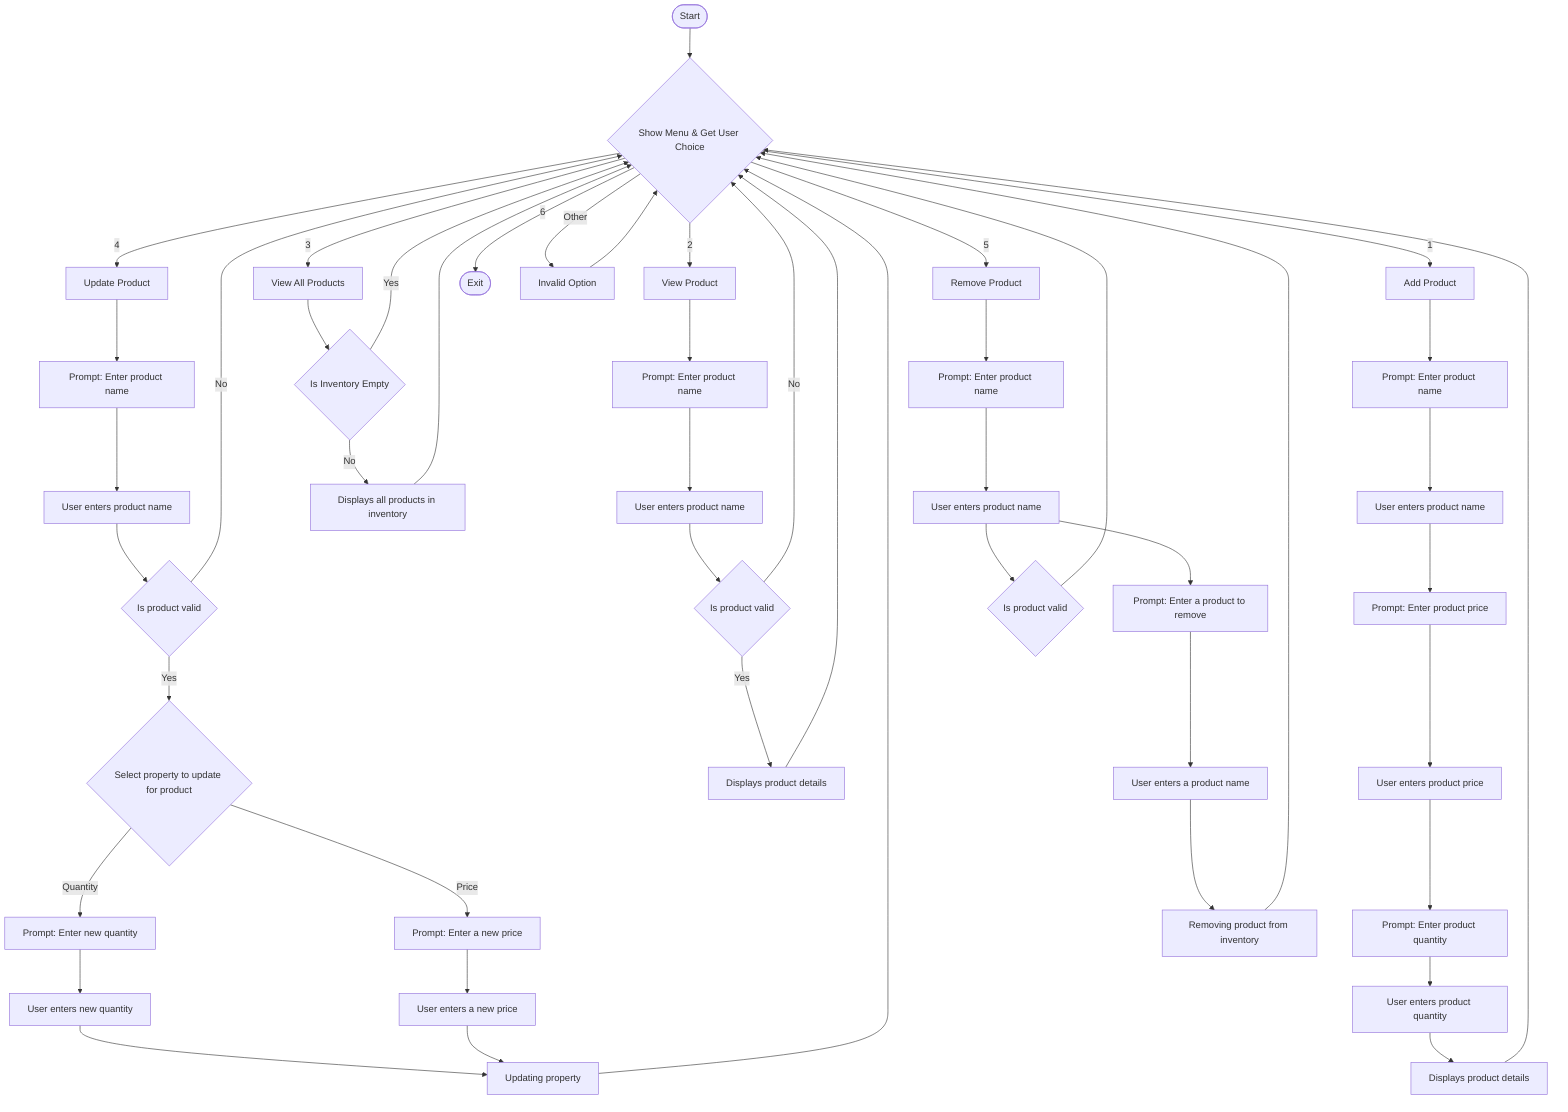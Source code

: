 flowchart TD
    Start([Start])
    Menu{Show Menu & Get User Choice}
    Add[Add Product]
    GetProductName[Prompt: Enter product name]
    SetProductName[User enters product name]
    GetProductPrice[Prompt: Enter product price]
    SetProductPrice[User enters product price]
    GetProductQty[Prompt: Enter product quantity]
    SetProductQty[User enters product quantity]
    DisplayAddProduct[Displays product details] 
    
    ViewOne[View Product]
    DisplayViewProduct[Displays product details]    
    GetProductViewOneName[Prompt: Enter product name]
    SetProductViewOneName[User enters product name]
    InvalidProduct{Is product valid}
    
    ViewAll[View All Products]
    InventoryEmpty{Is Inventory Empty}
    DisplayProducts[Displays all products in inventory]
    
    Update[Update Product]
    GetProductUpdateName[Prompt: Enter product name]
    SetProductUpdateName[User enters product name]
    UpdateProperty{Select property to update for product}
    GetUpdateQty[Prompt: Enter new quantity]
    SetUpdateQty[User enters new quantity]
    GetUpdatePrice[Prompt: Enter a new price]
    SetUpdatePrice[User enters a new price]
    InvalidProductUpdate{Is product valid}
    PostUpdatedProperty[Updating property]

    
    Remove[Remove Product]
    GetProductRemovalName[Prompt: Enter product name]
    SetProductRemovalName[User enters product name]
    GetRemovalProduct[Prompt: Enter a product to remove]
    SetRemovalProduct[User enters a product name]
    RemovalMsg[Removing product from inventory]
    InvalidProductRemoval{Is product valid}
    
    Exit([Exit])
    Invalid[Invalid Option]

    Start --> Menu
    Menu -->|1| Add
    Add --> GetProductName --> SetProductName --> GetProductPrice --> SetProductPrice --> GetProductQty --> SetProductQty --> DisplayAddProduct --> Menu
    Menu -->|2| ViewOne
    ViewOne --> GetProductViewOneName --> SetProductViewOneName --> InvalidProduct -- Yes --> DisplayViewProduct --> Menu
    InvalidProduct -- No --> Menu
    Menu -->|3| ViewAll
    ViewAll --> InventoryEmpty -- Yes --> Menu
    InventoryEmpty -- No --> DisplayProducts --> Menu
    Menu -->|4| Update
    Update --> GetProductUpdateName --> SetProductUpdateName --> InvalidProductUpdate -- Yes --> UpdateProperty
    InvalidProductUpdate -- No --> Menu
    UpdateProperty -- Quantity --> GetUpdateQty --> SetUpdateQty --> PostUpdatedProperty
    UpdateProperty -- Price --> GetUpdatePrice --> SetUpdatePrice --> PostUpdatedProperty
    PostUpdatedProperty --> Menu
    Menu -->|5| Remove
    Remove --> GetProductRemovalName --> SetProductRemovalName --> GetRemovalProduct --> SetRemovalProduct --> RemovalMsg --> Menu
    SetProductRemovalName --> InvalidProductRemoval --> Menu
    Menu -->|6| Exit
    Menu -->|Other| Invalid
    Invalid --> Menu